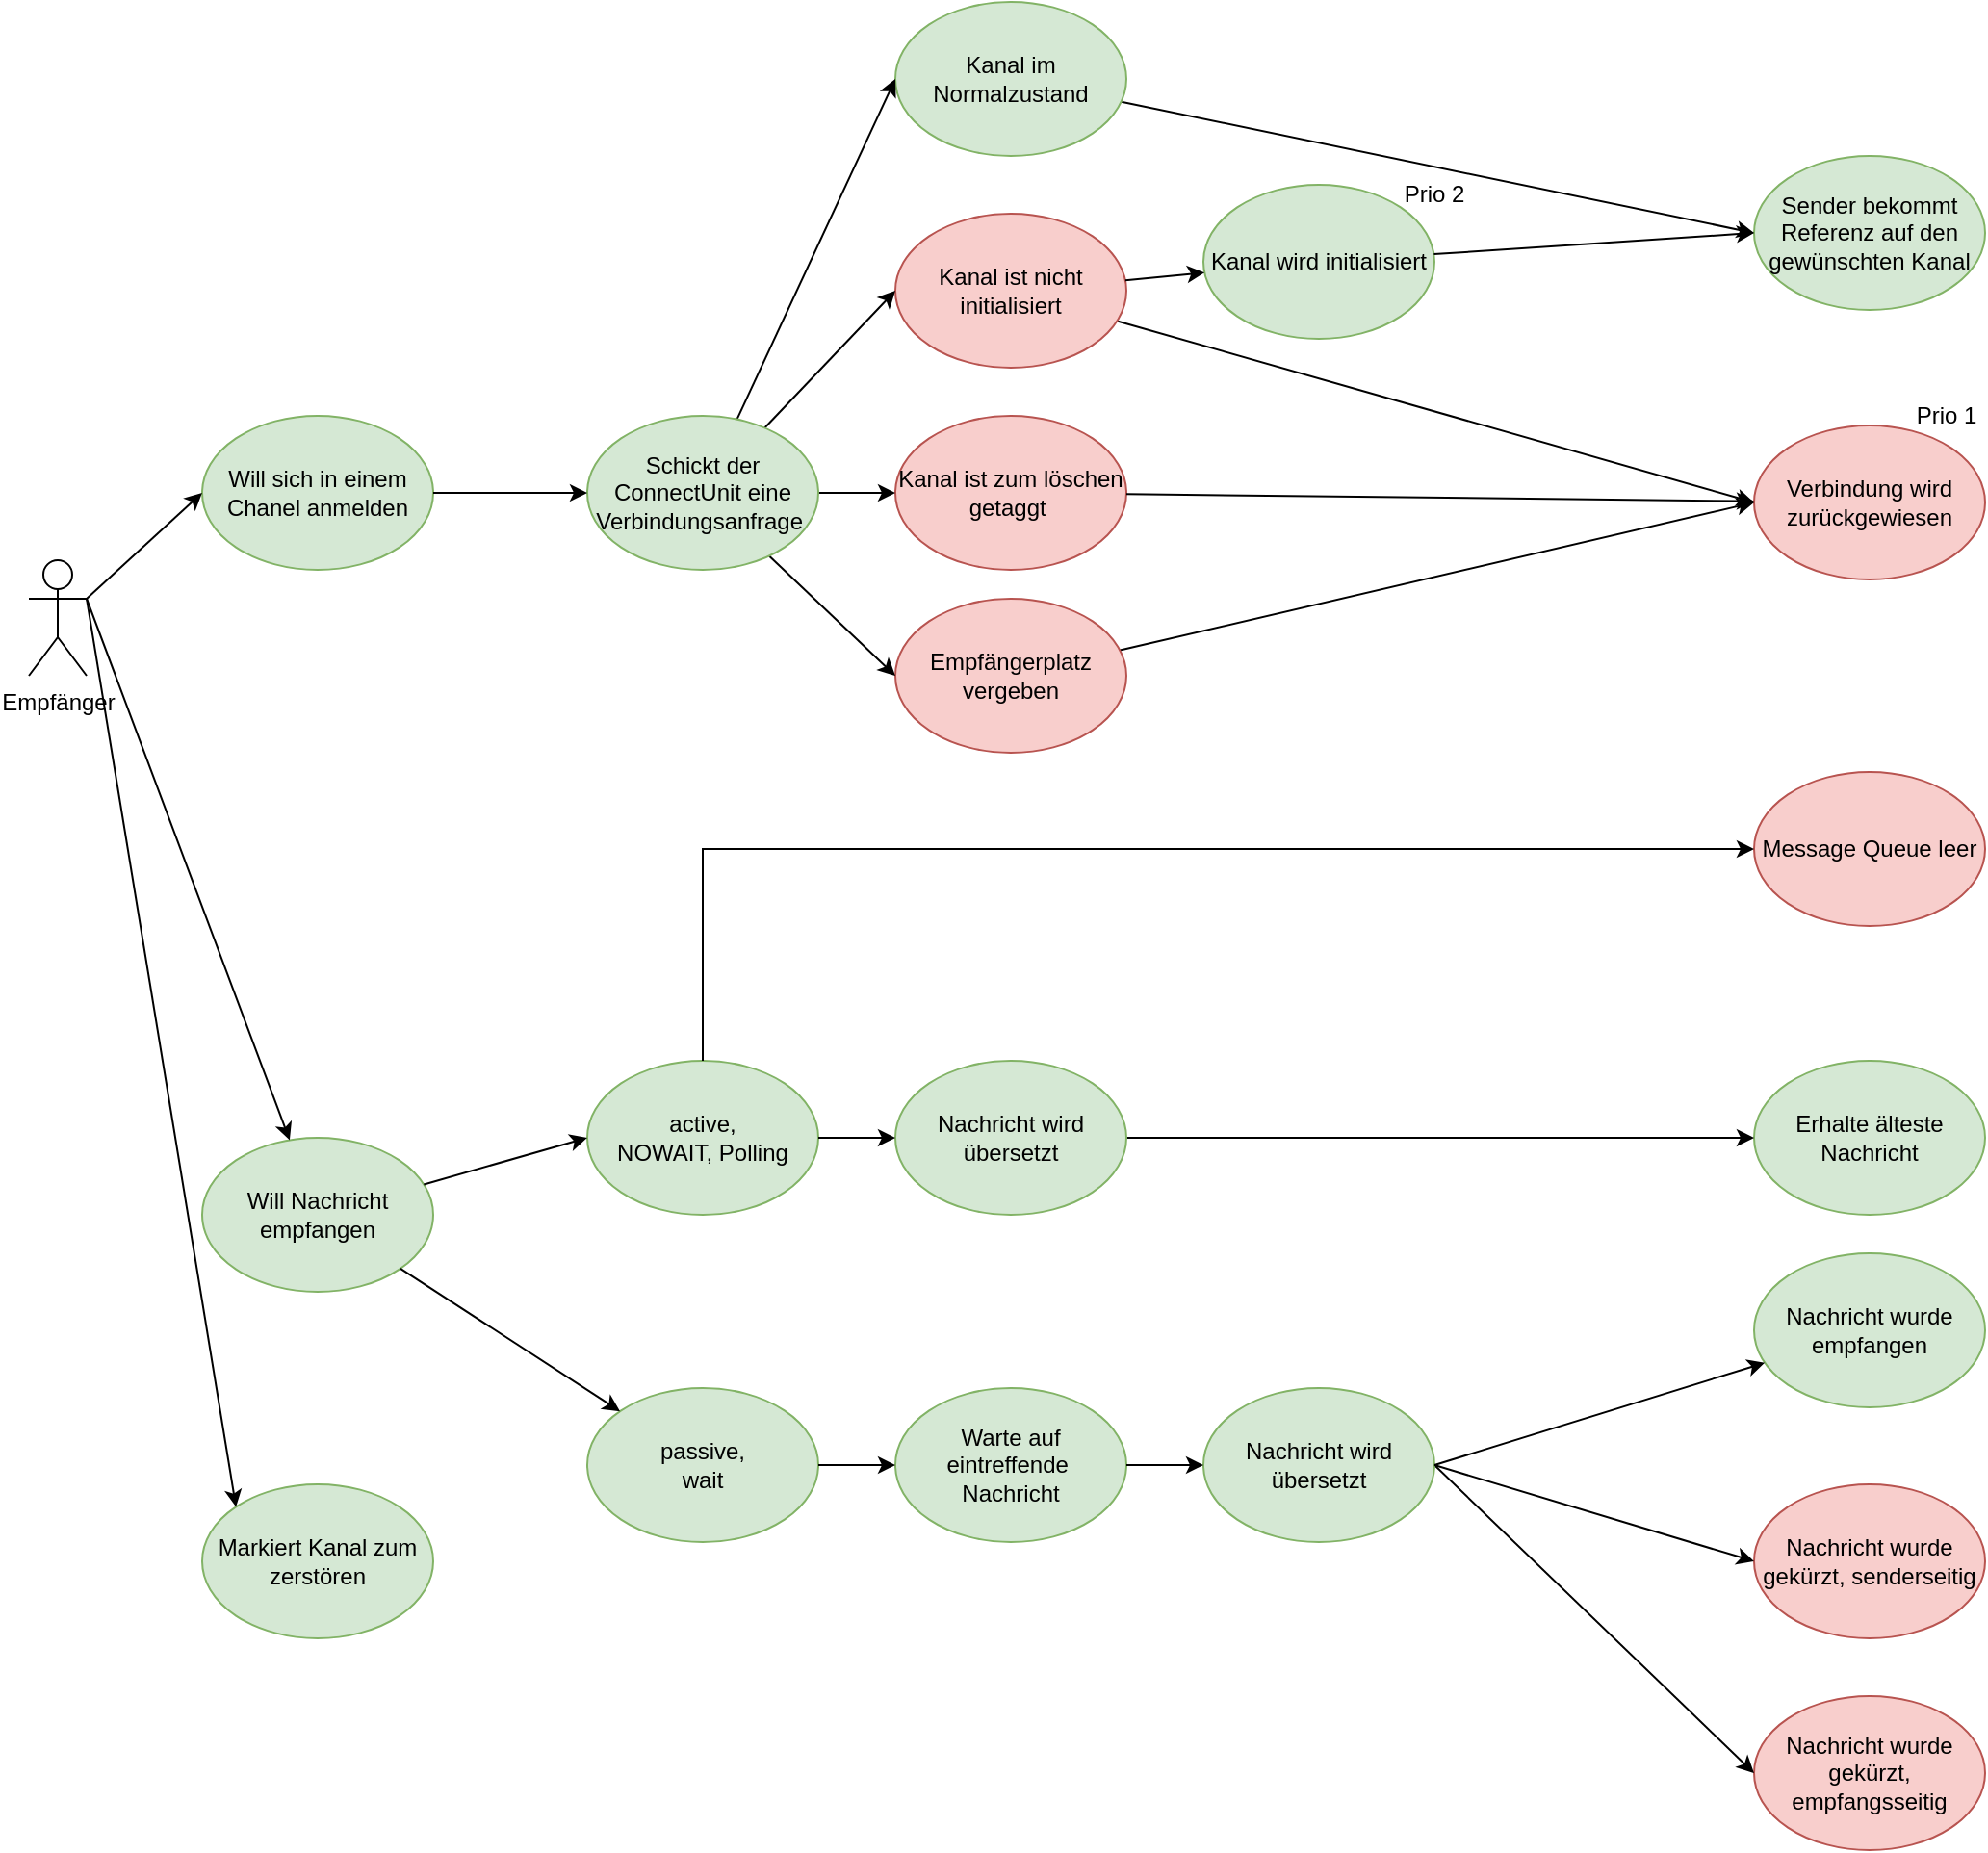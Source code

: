<mxfile compressed="false" version="20.7.4" type="device">
  <diagram id="3cx_Q2YuP-NYIw85P7rN" name="Seite-1">
    <mxGraphModel dx="2310" dy="805" grid="1" gridSize="10" guides="1" tooltips="1" connect="1" arrows="1" fold="1" page="1" pageScale="1" pageWidth="827" pageHeight="1169" math="0" shadow="0">
      <root>
        <mxCell id="0" />
        <mxCell id="1" parent="0" />
        <mxCell id="UfdUkFykv_ufSkHr16o0-74" style="edgeStyle=none;rounded=0;orthogonalLoop=1;jettySize=auto;html=1;" parent="1" edge="1">
          <mxGeometry relative="1" as="geometry">
            <mxPoint x="940.396" y="1535.028" as="targetPoint" />
          </mxGeometry>
        </mxCell>
        <mxCell id="UfdUkFykv_ufSkHr16o0-75" style="edgeStyle=none;rounded=0;orthogonalLoop=1;jettySize=auto;html=1;entryX=0;entryY=0.5;entryDx=0;entryDy=0;" parent="1" edge="1">
          <mxGeometry relative="1" as="geometry">
            <mxPoint x="936" y="1630" as="targetPoint" />
          </mxGeometry>
        </mxCell>
        <mxCell id="1OSOrPw2H3rCjoD6WSqI-3" value="" style="group" vertex="1" connectable="0" parent="1">
          <mxGeometry x="10" y="20" width="1016" height="960" as="geometry" />
        </mxCell>
        <mxCell id="P9MY8U7rtAjO0KuWllwK-2" value="Empfänger" style="shape=umlActor;verticalLabelPosition=bottom;verticalAlign=top;html=1;outlineConnect=0;" parent="1OSOrPw2H3rCjoD6WSqI-3" vertex="1">
          <mxGeometry y="290" width="30" height="60" as="geometry" />
        </mxCell>
        <mxCell id="1OSOrPw2H3rCjoD6WSqI-2" value="" style="group" vertex="1" connectable="0" parent="1OSOrPw2H3rCjoD6WSqI-3">
          <mxGeometry x="90" width="926" height="960" as="geometry" />
        </mxCell>
        <mxCell id="P9MY8U7rtAjO0KuWllwK-5" value="&lt;span style=&quot;font-weight: normal;&quot;&gt;Will Nachricht empfangen&lt;/span&gt;" style="ellipse;whiteSpace=wrap;html=1;fillColor=#d5e8d4;strokeColor=#82b366;fontStyle=1" parent="1OSOrPw2H3rCjoD6WSqI-2" vertex="1">
          <mxGeometry y="590" width="120" height="80" as="geometry" />
        </mxCell>
        <mxCell id="UfdUkFykv_ufSkHr16o0-58" value="&lt;span style=&quot;font-weight: normal;&quot;&gt;active,&lt;br&gt;NOWAIT, Polling&lt;/span&gt;" style="ellipse;whiteSpace=wrap;html=1;fillColor=#d5e8d4;strokeColor=#82b366;fontStyle=1" parent="1OSOrPw2H3rCjoD6WSqI-2" vertex="1">
          <mxGeometry x="200" y="550" width="120" height="80" as="geometry" />
        </mxCell>
        <mxCell id="UfdUkFykv_ufSkHr16o0-61" style="edgeStyle=none;rounded=0;orthogonalLoop=1;jettySize=auto;html=1;entryX=0;entryY=0.5;entryDx=0;entryDy=0;" parent="1OSOrPw2H3rCjoD6WSqI-2" source="P9MY8U7rtAjO0KuWllwK-5" target="UfdUkFykv_ufSkHr16o0-58" edge="1">
          <mxGeometry relative="1" as="geometry" />
        </mxCell>
        <mxCell id="UfdUkFykv_ufSkHr16o0-60" value="&lt;span style=&quot;font-weight: normal;&quot;&gt;passive,&lt;br&gt;wait&lt;br&gt;&lt;/span&gt;" style="ellipse;whiteSpace=wrap;html=1;fillColor=#d5e8d4;strokeColor=#82b366;fontStyle=1" parent="1OSOrPw2H3rCjoD6WSqI-2" vertex="1">
          <mxGeometry x="200" y="720" width="120" height="80" as="geometry" />
        </mxCell>
        <mxCell id="UfdUkFykv_ufSkHr16o0-62" style="edgeStyle=none;rounded=0;orthogonalLoop=1;jettySize=auto;html=1;" parent="1OSOrPw2H3rCjoD6WSqI-2" source="P9MY8U7rtAjO0KuWllwK-5" target="UfdUkFykv_ufSkHr16o0-60" edge="1">
          <mxGeometry relative="1" as="geometry" />
        </mxCell>
        <mxCell id="UfdUkFykv_ufSkHr16o0-66" value="&lt;span style=&quot;font-weight: 400;&quot;&gt;Erhalte älteste Nachricht&lt;/span&gt;" style="ellipse;whiteSpace=wrap;html=1;fillColor=#d5e8d4;strokeColor=#82b366;fontStyle=1" parent="1OSOrPw2H3rCjoD6WSqI-2" vertex="1">
          <mxGeometry x="806" y="550" width="120" height="80" as="geometry" />
        </mxCell>
        <mxCell id="UfdUkFykv_ufSkHr16o0-68" value="&lt;span style=&quot;font-weight: 400;&quot;&gt;Message Queue leer&lt;/span&gt;" style="ellipse;whiteSpace=wrap;html=1;fillColor=#f8cecc;strokeColor=#b85450;fontStyle=1" parent="1OSOrPw2H3rCjoD6WSqI-2" vertex="1">
          <mxGeometry x="806" y="400" width="120" height="80" as="geometry" />
        </mxCell>
        <mxCell id="UfdUkFykv_ufSkHr16o0-65" style="edgeStyle=none;rounded=0;orthogonalLoop=1;jettySize=auto;html=1;entryX=0;entryY=0.5;entryDx=0;entryDy=0;" parent="1OSOrPw2H3rCjoD6WSqI-2" source="UfdUkFykv_ufSkHr16o0-58" target="UfdUkFykv_ufSkHr16o0-68" edge="1">
          <mxGeometry relative="1" as="geometry">
            <mxPoint x="480" y="440" as="targetPoint" />
            <Array as="points">
              <mxPoint x="260" y="440" />
            </Array>
          </mxGeometry>
        </mxCell>
        <mxCell id="UfdUkFykv_ufSkHr16o0-57" value="&lt;span style=&quot;font-weight: 400;&quot;&gt;Nachricht wurde gekürzt, empfangsseitig&lt;/span&gt;" style="ellipse;whiteSpace=wrap;html=1;fillColor=#f8cecc;strokeColor=#b85450;fontStyle=1" parent="1OSOrPw2H3rCjoD6WSqI-2" vertex="1">
          <mxGeometry x="806" y="880" width="120" height="80" as="geometry" />
        </mxCell>
        <mxCell id="UfdUkFykv_ufSkHr16o0-79" style="edgeStyle=none;rounded=0;orthogonalLoop=1;jettySize=auto;html=1;" parent="1OSOrPw2H3rCjoD6WSqI-2" source="UfdUkFykv_ufSkHr16o0-77" target="UfdUkFykv_ufSkHr16o0-66" edge="1">
          <mxGeometry relative="1" as="geometry" />
        </mxCell>
        <mxCell id="UfdUkFykv_ufSkHr16o0-77" value="&lt;span style=&quot;font-weight: 400;&quot;&gt;Nachricht wird übersetzt&lt;/span&gt;" style="ellipse;whiteSpace=wrap;html=1;fillColor=#d5e8d4;strokeColor=#82b366;fontStyle=1" parent="1OSOrPw2H3rCjoD6WSqI-2" vertex="1">
          <mxGeometry x="360" y="550" width="120" height="80" as="geometry" />
        </mxCell>
        <mxCell id="UfdUkFykv_ufSkHr16o0-78" style="edgeStyle=none;rounded=0;orthogonalLoop=1;jettySize=auto;html=1;entryX=0;entryY=0.5;entryDx=0;entryDy=0;" parent="1OSOrPw2H3rCjoD6WSqI-2" source="UfdUkFykv_ufSkHr16o0-58" target="UfdUkFykv_ufSkHr16o0-77" edge="1">
          <mxGeometry relative="1" as="geometry" />
        </mxCell>
        <mxCell id="UfdUkFykv_ufSkHr16o0-83" style="edgeStyle=none;rounded=0;orthogonalLoop=1;jettySize=auto;html=1;entryX=0;entryY=0.5;entryDx=0;entryDy=0;exitX=1;exitY=0.5;exitDx=0;exitDy=0;" parent="1OSOrPw2H3rCjoD6WSqI-2" source="UfdUkFykv_ufSkHr16o0-87" target="UfdUkFykv_ufSkHr16o0-57" edge="1">
          <mxGeometry relative="1" as="geometry">
            <mxPoint x="806" y="1074" as="targetPoint" />
          </mxGeometry>
        </mxCell>
        <mxCell id="UfdUkFykv_ufSkHr16o0-84" value="&lt;span style=&quot;font-weight: 400;&quot;&gt;Warte auf eintreffende&amp;nbsp; Nachricht&lt;/span&gt;" style="ellipse;whiteSpace=wrap;html=1;fillColor=#d5e8d4;strokeColor=#82b366;fontStyle=1" parent="1OSOrPw2H3rCjoD6WSqI-2" vertex="1">
          <mxGeometry x="360" y="720" width="120" height="80" as="geometry" />
        </mxCell>
        <mxCell id="UfdUkFykv_ufSkHr16o0-70" style="edgeStyle=none;rounded=0;orthogonalLoop=1;jettySize=auto;html=1;entryX=0;entryY=0.5;entryDx=0;entryDy=0;" parent="1OSOrPw2H3rCjoD6WSqI-2" source="UfdUkFykv_ufSkHr16o0-60" target="UfdUkFykv_ufSkHr16o0-84" edge="1">
          <mxGeometry relative="1" as="geometry">
            <mxPoint x="510" y="680" as="targetPoint" />
          </mxGeometry>
        </mxCell>
        <mxCell id="UfdUkFykv_ufSkHr16o0-85" value="&lt;span style=&quot;font-weight: 400;&quot;&gt;Nachricht wurde gekürzt, senderseitig&lt;/span&gt;" style="ellipse;whiteSpace=wrap;html=1;fillColor=#f8cecc;strokeColor=#b85450;fontStyle=1" parent="1OSOrPw2H3rCjoD6WSqI-2" vertex="1">
          <mxGeometry x="806" y="770" width="120" height="80" as="geometry" />
        </mxCell>
        <mxCell id="UfdUkFykv_ufSkHr16o0-86" value="&lt;span style=&quot;font-weight: 400;&quot;&gt;Nachricht wurde empfangen&lt;/span&gt;" style="ellipse;whiteSpace=wrap;html=1;fillColor=#d5e8d4;strokeColor=#82b366;fontStyle=1" parent="1OSOrPw2H3rCjoD6WSqI-2" vertex="1">
          <mxGeometry x="806" y="650" width="120" height="80" as="geometry" />
        </mxCell>
        <mxCell id="UfdUkFykv_ufSkHr16o0-87" value="&lt;span style=&quot;font-weight: 400;&quot;&gt;Nachricht wird übersetzt&lt;/span&gt;" style="ellipse;whiteSpace=wrap;html=1;fillColor=#d5e8d4;strokeColor=#82b366;fontStyle=1" parent="1OSOrPw2H3rCjoD6WSqI-2" vertex="1">
          <mxGeometry x="520" y="720" width="120" height="80" as="geometry" />
        </mxCell>
        <mxCell id="UfdUkFykv_ufSkHr16o0-89" style="edgeStyle=none;rounded=0;orthogonalLoop=1;jettySize=auto;html=1;entryX=0;entryY=0.5;entryDx=0;entryDy=0;" parent="1OSOrPw2H3rCjoD6WSqI-2" source="UfdUkFykv_ufSkHr16o0-84" target="UfdUkFykv_ufSkHr16o0-87" edge="1">
          <mxGeometry relative="1" as="geometry" />
        </mxCell>
        <mxCell id="UfdUkFykv_ufSkHr16o0-82" style="edgeStyle=none;rounded=0;orthogonalLoop=1;jettySize=auto;html=1;entryX=0;entryY=0.5;entryDx=0;entryDy=0;exitX=1;exitY=0.5;exitDx=0;exitDy=0;" parent="1OSOrPw2H3rCjoD6WSqI-2" source="UfdUkFykv_ufSkHr16o0-87" target="UfdUkFykv_ufSkHr16o0-85" edge="1">
          <mxGeometry relative="1" as="geometry" />
        </mxCell>
        <mxCell id="UfdUkFykv_ufSkHr16o0-81" style="edgeStyle=none;rounded=0;orthogonalLoop=1;jettySize=auto;html=1;exitX=1;exitY=0.5;exitDx=0;exitDy=0;" parent="1OSOrPw2H3rCjoD6WSqI-2" source="UfdUkFykv_ufSkHr16o0-87" target="UfdUkFykv_ufSkHr16o0-86" edge="1">
          <mxGeometry relative="1" as="geometry" />
        </mxCell>
        <mxCell id="UfdUkFykv_ufSkHr16o0-90" value="&lt;span style=&quot;font-weight: normal;&quot;&gt;Markiert Kanal zum zerstören&lt;/span&gt;" style="ellipse;whiteSpace=wrap;html=1;fillColor=#d5e8d4;strokeColor=#82b366;fontStyle=1" parent="1OSOrPw2H3rCjoD6WSqI-2" vertex="1">
          <mxGeometry y="770" width="120" height="80" as="geometry" />
        </mxCell>
        <mxCell id="UfdUkFykv_ufSkHr16o0-16" value="Sender bekommt Referenz auf den gewünschten Kanal" style="ellipse;whiteSpace=wrap;html=1;fillColor=#d5e8d4;strokeColor=#82b366;" parent="1OSOrPw2H3rCjoD6WSqI-2" vertex="1">
          <mxGeometry x="806" y="80" width="120" height="80" as="geometry" />
        </mxCell>
        <mxCell id="UfdUkFykv_ufSkHr16o0-26" value="" style="group" parent="1OSOrPw2H3rCjoD6WSqI-2" vertex="1" connectable="0">
          <mxGeometry x="806" y="190" width="120" height="110" as="geometry" />
        </mxCell>
        <mxCell id="UfdUkFykv_ufSkHr16o0-27" value="Verbindung wird zurückgewiesen" style="ellipse;whiteSpace=wrap;html=1;fillColor=#f8cecc;strokeColor=#b85450;" parent="UfdUkFykv_ufSkHr16o0-26" vertex="1">
          <mxGeometry y="30" width="120" height="80" as="geometry" />
        </mxCell>
        <mxCell id="UfdUkFykv_ufSkHr16o0-28" value="Prio 1" style="text;html=1;strokeColor=none;fillColor=none;align=center;verticalAlign=middle;whiteSpace=wrap;rounded=0;" parent="UfdUkFykv_ufSkHr16o0-26" vertex="1">
          <mxGeometry x="80" width="40" height="50" as="geometry" />
        </mxCell>
        <mxCell id="UfdUkFykv_ufSkHr16o0-18" style="edgeStyle=none;rounded=0;orthogonalLoop=1;jettySize=auto;html=1;entryX=0;entryY=0.5;entryDx=0;entryDy=0;" parent="1OSOrPw2H3rCjoD6WSqI-2" source="UfdUkFykv_ufSkHr16o0-19" target="UfdUkFykv_ufSkHr16o0-27" edge="1">
          <mxGeometry relative="1" as="geometry" />
        </mxCell>
        <mxCell id="UfdUkFykv_ufSkHr16o0-102" style="edgeStyle=none;rounded=0;orthogonalLoop=1;jettySize=auto;html=1;entryX=0;entryY=0.5;entryDx=0;entryDy=0;" parent="1OSOrPw2H3rCjoD6WSqI-2" source="UfdUkFykv_ufSkHr16o0-29" target="UfdUkFykv_ufSkHr16o0-16" edge="1">
          <mxGeometry relative="1" as="geometry" />
        </mxCell>
        <mxCell id="UfdUkFykv_ufSkHr16o0-29" value="Kanal im Normalzustand" style="ellipse;whiteSpace=wrap;html=1;fillColor=#d5e8d4;strokeColor=#82b366;" parent="1OSOrPw2H3rCjoD6WSqI-2" vertex="1">
          <mxGeometry x="360" width="120" height="80" as="geometry" />
        </mxCell>
        <mxCell id="UfdUkFykv_ufSkHr16o0-111" style="edgeStyle=none;rounded=0;orthogonalLoop=1;jettySize=auto;html=1;entryX=0;entryY=0.5;entryDx=0;entryDy=0;" parent="1OSOrPw2H3rCjoD6WSqI-2" source="UfdUkFykv_ufSkHr16o0-104" target="UfdUkFykv_ufSkHr16o0-27" edge="1">
          <mxGeometry relative="1" as="geometry" />
        </mxCell>
        <mxCell id="UfdUkFykv_ufSkHr16o0-104" value="Empfängerplatz vergeben" style="ellipse;whiteSpace=wrap;html=1;fillColor=#f8cecc;strokeColor=#b85450;" parent="1OSOrPw2H3rCjoD6WSqI-2" vertex="1">
          <mxGeometry x="360" y="310" width="120" height="80" as="geometry" />
        </mxCell>
        <mxCell id="P9MY8U7rtAjO0KuWllwK-22" style="edgeStyle=none;rounded=0;orthogonalLoop=1;jettySize=auto;html=1;entryX=0;entryY=0.5;entryDx=0;entryDy=0;" parent="1OSOrPw2H3rCjoD6WSqI-2" source="P9MY8U7rtAjO0KuWllwK-18" target="UfdUkFykv_ufSkHr16o0-29" edge="1">
          <mxGeometry relative="1" as="geometry">
            <mxPoint x="690" y="230" as="targetPoint" />
          </mxGeometry>
        </mxCell>
        <mxCell id="UfdUkFykv_ufSkHr16o0-103" style="edgeStyle=none;rounded=0;orthogonalLoop=1;jettySize=auto;html=1;entryX=0;entryY=0.5;entryDx=0;entryDy=0;" parent="1OSOrPw2H3rCjoD6WSqI-2" source="P9MY8U7rtAjO0KuWllwK-18" target="UfdUkFykv_ufSkHr16o0-104" edge="1">
          <mxGeometry relative="1" as="geometry">
            <mxPoint x="800" y="540" as="targetPoint" />
          </mxGeometry>
        </mxCell>
        <mxCell id="UfdUkFykv_ufSkHr16o0-23" value="" style="group" parent="1OSOrPw2H3rCjoD6WSqI-2" vertex="1" connectable="0">
          <mxGeometry x="520" y="65" width="140" height="110" as="geometry" />
        </mxCell>
        <mxCell id="UfdUkFykv_ufSkHr16o0-24" value="Kanal wird initialisiert" style="ellipse;whiteSpace=wrap;html=1;fillColor=#d5e8d4;strokeColor=#82b366;" parent="UfdUkFykv_ufSkHr16o0-23" vertex="1">
          <mxGeometry y="30" width="120" height="80" as="geometry" />
        </mxCell>
        <mxCell id="UfdUkFykv_ufSkHr16o0-25" value="Prio 2" style="text;html=1;strokeColor=none;fillColor=none;align=center;verticalAlign=middle;whiteSpace=wrap;rounded=0;" parent="UfdUkFykv_ufSkHr16o0-23" vertex="1">
          <mxGeometry x="100" y="25" width="40" height="20" as="geometry" />
        </mxCell>
        <mxCell id="UfdUkFykv_ufSkHr16o0-115" style="edgeStyle=none;rounded=0;orthogonalLoop=1;jettySize=auto;html=1;entryX=0;entryY=0.5;entryDx=0;entryDy=0;" parent="1OSOrPw2H3rCjoD6WSqI-2" source="UfdUkFykv_ufSkHr16o0-24" target="UfdUkFykv_ufSkHr16o0-16" edge="1">
          <mxGeometry relative="1" as="geometry" />
        </mxCell>
        <mxCell id="UfdUkFykv_ufSkHr16o0-21" value="Kanal ist zum löschen getaggt&amp;nbsp;" style="ellipse;whiteSpace=wrap;html=1;fillColor=#f8cecc;strokeColor=#b85450;" parent="1OSOrPw2H3rCjoD6WSqI-2" vertex="1">
          <mxGeometry x="360" y="215" width="120" height="80" as="geometry" />
        </mxCell>
        <mxCell id="UfdUkFykv_ufSkHr16o0-20" style="edgeStyle=none;rounded=0;orthogonalLoop=1;jettySize=auto;html=1;" parent="1OSOrPw2H3rCjoD6WSqI-2" source="UfdUkFykv_ufSkHr16o0-21" target="UfdUkFykv_ufSkHr16o0-27" edge="1">
          <mxGeometry relative="1" as="geometry">
            <mxPoint x="980" y="270" as="targetPoint" />
          </mxGeometry>
        </mxCell>
        <mxCell id="P9MY8U7rtAjO0KuWllwK-31" style="edgeStyle=none;rounded=0;orthogonalLoop=1;jettySize=auto;html=1;entryX=0;entryY=0.5;entryDx=0;entryDy=0;" parent="1OSOrPw2H3rCjoD6WSqI-2" source="P9MY8U7rtAjO0KuWllwK-18" target="UfdUkFykv_ufSkHr16o0-21" edge="1">
          <mxGeometry relative="1" as="geometry">
            <mxPoint x="670" y="210" as="targetPoint" />
          </mxGeometry>
        </mxCell>
        <mxCell id="UfdUkFykv_ufSkHr16o0-19" value="Kanal ist nicht initialisiert" style="ellipse;whiteSpace=wrap;html=1;fillColor=#f8cecc;strokeColor=#b85450;" parent="1OSOrPw2H3rCjoD6WSqI-2" vertex="1">
          <mxGeometry x="360" y="110" width="120" height="80" as="geometry" />
        </mxCell>
        <mxCell id="UfdUkFykv_ufSkHr16o0-17" style="edgeStyle=none;rounded=0;orthogonalLoop=1;jettySize=auto;html=1;" parent="1OSOrPw2H3rCjoD6WSqI-2" source="UfdUkFykv_ufSkHr16o0-19" target="UfdUkFykv_ufSkHr16o0-24" edge="1">
          <mxGeometry relative="1" as="geometry" />
        </mxCell>
        <mxCell id="UfdUkFykv_ufSkHr16o0-37" style="rounded=0;orthogonalLoop=1;jettySize=auto;html=1;entryX=0;entryY=0.5;entryDx=0;entryDy=0;" parent="1OSOrPw2H3rCjoD6WSqI-2" source="P9MY8U7rtAjO0KuWllwK-18" target="UfdUkFykv_ufSkHr16o0-19" edge="1">
          <mxGeometry relative="1" as="geometry" />
        </mxCell>
        <mxCell id="P9MY8U7rtAjO0KuWllwK-9" value="Will sich in einem Chanel anmelden&lt;span style=&quot;color: rgba(0, 0, 0, 0); font-family: monospace; font-size: 0px; text-align: start;&quot;&gt;%3CmxGraphModel%3E%3Croot%3E%3CmxCell%20id%3D%220%22%2F%3E%3CmxCell%20id%3D%221%22%20parent%3D%220%22%2F%3E%3CmxCell%20id%3D%222%22%20value%3D%22Will%20eine%20Nachricht%20senden%22%20style%3D%22ellipse%3BwhiteSpace%3Dwrap%3Bhtml%3D1%3BfillColor%3D%23d5e8d4%3BstrokeColor%3D%2382b366%3B%22%20vertex%3D%221%22%20parent%3D%221%22%3E%3CmxGeometry%20x%3D%22160%22%20y%3D%22160%22%20width%3D%22120%22%20height%3D%2280%22%20as%3D%22geometry%22%2F%3E%3C%2FmxCell%3E%3C%2Froot%3E%3C%2FmxGraphModel%3E&lt;/span&gt;" style="ellipse;whiteSpace=wrap;html=1;fillColor=#d5e8d4;strokeColor=#82b366;" parent="1OSOrPw2H3rCjoD6WSqI-2" vertex="1">
          <mxGeometry y="215" width="120" height="80" as="geometry" />
        </mxCell>
        <mxCell id="P9MY8U7rtAjO0KuWllwK-18" value="&lt;span style=&quot;color: rgba(0, 0, 0, 0); font-family: monospace; font-size: 0px; text-align: start;&quot;&gt;%3CmxGraphModel%3E%3Croot%3E%3CmxCell%20id%3D%220%22%2F%3E%3CmxCell%20id%3D%221%22%20parent%3D%220%22%2F%3E%3CmxCell%20id%3D%222%22%20value%3D%22Will%20sich%20in%20einem%20Chanel%20anmelden%26lt%3Bspan%20style%3D%26quot%3Bcolor%3A%20rgba(0%2C%200%2C%200%2C%200)%3B%20font-family%3A%20monospace%3B%20font-size%3A%200px%3B%20text-align%3A%20start%3B%26quot%3B%26gt%3B%253CmxGraphModel%253E%253Croot%253E%253CmxCell%2520id%253D%25220%2522%252F%253E%253CmxCell%2520id%253D%25221%2522%2520parent%253D%25220%2522%252F%253E%253CmxCell%2520id%253D%25222%2522%2520value%253D%2522Will%2520eine%2520Nachricht%2520senden%2522%2520style%253D%2522ellipse%253BwhiteSpace%253Dwrap%253Bhtml%253D1%253BfillColor%253D%2523d5e8d4%253BstrokeColor%253D%252382b366%253B%2522%2520vertex%253D%25221%2522%2520parent%253D%25221%2522%253E%253CmxGeometry%2520x%253D%2522160%2522%2520y%253D%2522160%2522%2520width%253D%2522120%2522%2520height%253D%252280%2522%2520as%253D%2522geometry%2522%252F%253E%253C%252FmxCell%253E%253C%252Froot%253E%253C%252FmxGraphModel%253E%26lt%3B%2Fspan%26gt%3B%22%20style%3D%22ellipse%3BwhiteSpace%3Dwrap%3Bhtml%3D1%3BfillColor%3D%23d5e8d4%3BstrokeColor%3D%2382b366%3B%22%20vertex%3D%221%22%20parent%3D%221%22%3E%3CmxGeometry%20x%3D%22160%22%20y%3D%22-30%22%20width%3D%22120%22%20height%3D%2280%22%20as%3D%22geometry%22%2F%3E%3C%2FmxCell%3E%3C%2Froot%3E%3C%2FmxGraphModel%3E&lt;/span&gt;Schickt der ConnectUnit eine Verbindungsanfrage&amp;nbsp;" style="ellipse;whiteSpace=wrap;html=1;fillColor=#d5e8d4;strokeColor=#82b366;" parent="1OSOrPw2H3rCjoD6WSqI-2" vertex="1">
          <mxGeometry x="200" y="215" width="120" height="80" as="geometry" />
        </mxCell>
        <mxCell id="P9MY8U7rtAjO0KuWllwK-19" style="edgeStyle=none;rounded=0;orthogonalLoop=1;jettySize=auto;html=1;entryX=0;entryY=0.5;entryDx=0;entryDy=0;" parent="1OSOrPw2H3rCjoD6WSqI-2" source="P9MY8U7rtAjO0KuWllwK-9" target="P9MY8U7rtAjO0KuWllwK-18" edge="1">
          <mxGeometry relative="1" as="geometry" />
        </mxCell>
        <mxCell id="P9MY8U7rtAjO0KuWllwK-6" style="rounded=0;orthogonalLoop=1;jettySize=auto;html=1;exitX=1;exitY=0.333;exitDx=0;exitDy=0;exitPerimeter=0;" parent="1OSOrPw2H3rCjoD6WSqI-3" source="P9MY8U7rtAjO0KuWllwK-2" target="P9MY8U7rtAjO0KuWllwK-5" edge="1">
          <mxGeometry relative="1" as="geometry" />
        </mxCell>
        <mxCell id="UfdUkFykv_ufSkHr16o0-91" style="edgeStyle=none;rounded=0;orthogonalLoop=1;jettySize=auto;html=1;entryX=0;entryY=0;entryDx=0;entryDy=0;exitX=1;exitY=0.333;exitDx=0;exitDy=0;exitPerimeter=0;" parent="1OSOrPw2H3rCjoD6WSqI-3" source="P9MY8U7rtAjO0KuWllwK-2" target="UfdUkFykv_ufSkHr16o0-90" edge="1">
          <mxGeometry relative="1" as="geometry" />
        </mxCell>
        <mxCell id="P9MY8U7rtAjO0KuWllwK-10" style="edgeStyle=none;rounded=0;orthogonalLoop=1;jettySize=auto;html=1;exitX=1;exitY=0.333;exitDx=0;exitDy=0;exitPerimeter=0;entryX=0;entryY=0.5;entryDx=0;entryDy=0;" parent="1OSOrPw2H3rCjoD6WSqI-3" source="P9MY8U7rtAjO0KuWllwK-2" target="P9MY8U7rtAjO0KuWllwK-9" edge="1">
          <mxGeometry relative="1" as="geometry" />
        </mxCell>
      </root>
    </mxGraphModel>
  </diagram>
</mxfile>
